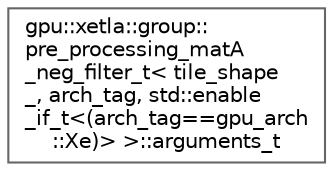 digraph "Graphical Class Hierarchy"
{
 // LATEX_PDF_SIZE
  bgcolor="transparent";
  edge [fontname=Helvetica,fontsize=10,labelfontname=Helvetica,labelfontsize=10];
  node [fontname=Helvetica,fontsize=10,shape=box,height=0.2,width=0.4];
  rankdir="LR";
  Node0 [id="Node000000",label="gpu::xetla::group::\lpre_processing_matA\l_neg_filter_t\< tile_shape\l_, arch_tag, std::enable\l_if_t\<(arch_tag==gpu_arch\l::Xe)\> \>::arguments_t",height=0.2,width=0.4,color="grey40", fillcolor="white", style="filled",URL="$structgpu_1_1xetla_1_1group_1_1pre__processing__matA__neg__filter__t_3_01tile__shape___00_01arch8e8f3aba7375a1b9c9a97fefe152c2b5.html",tooltip=" "];
}
